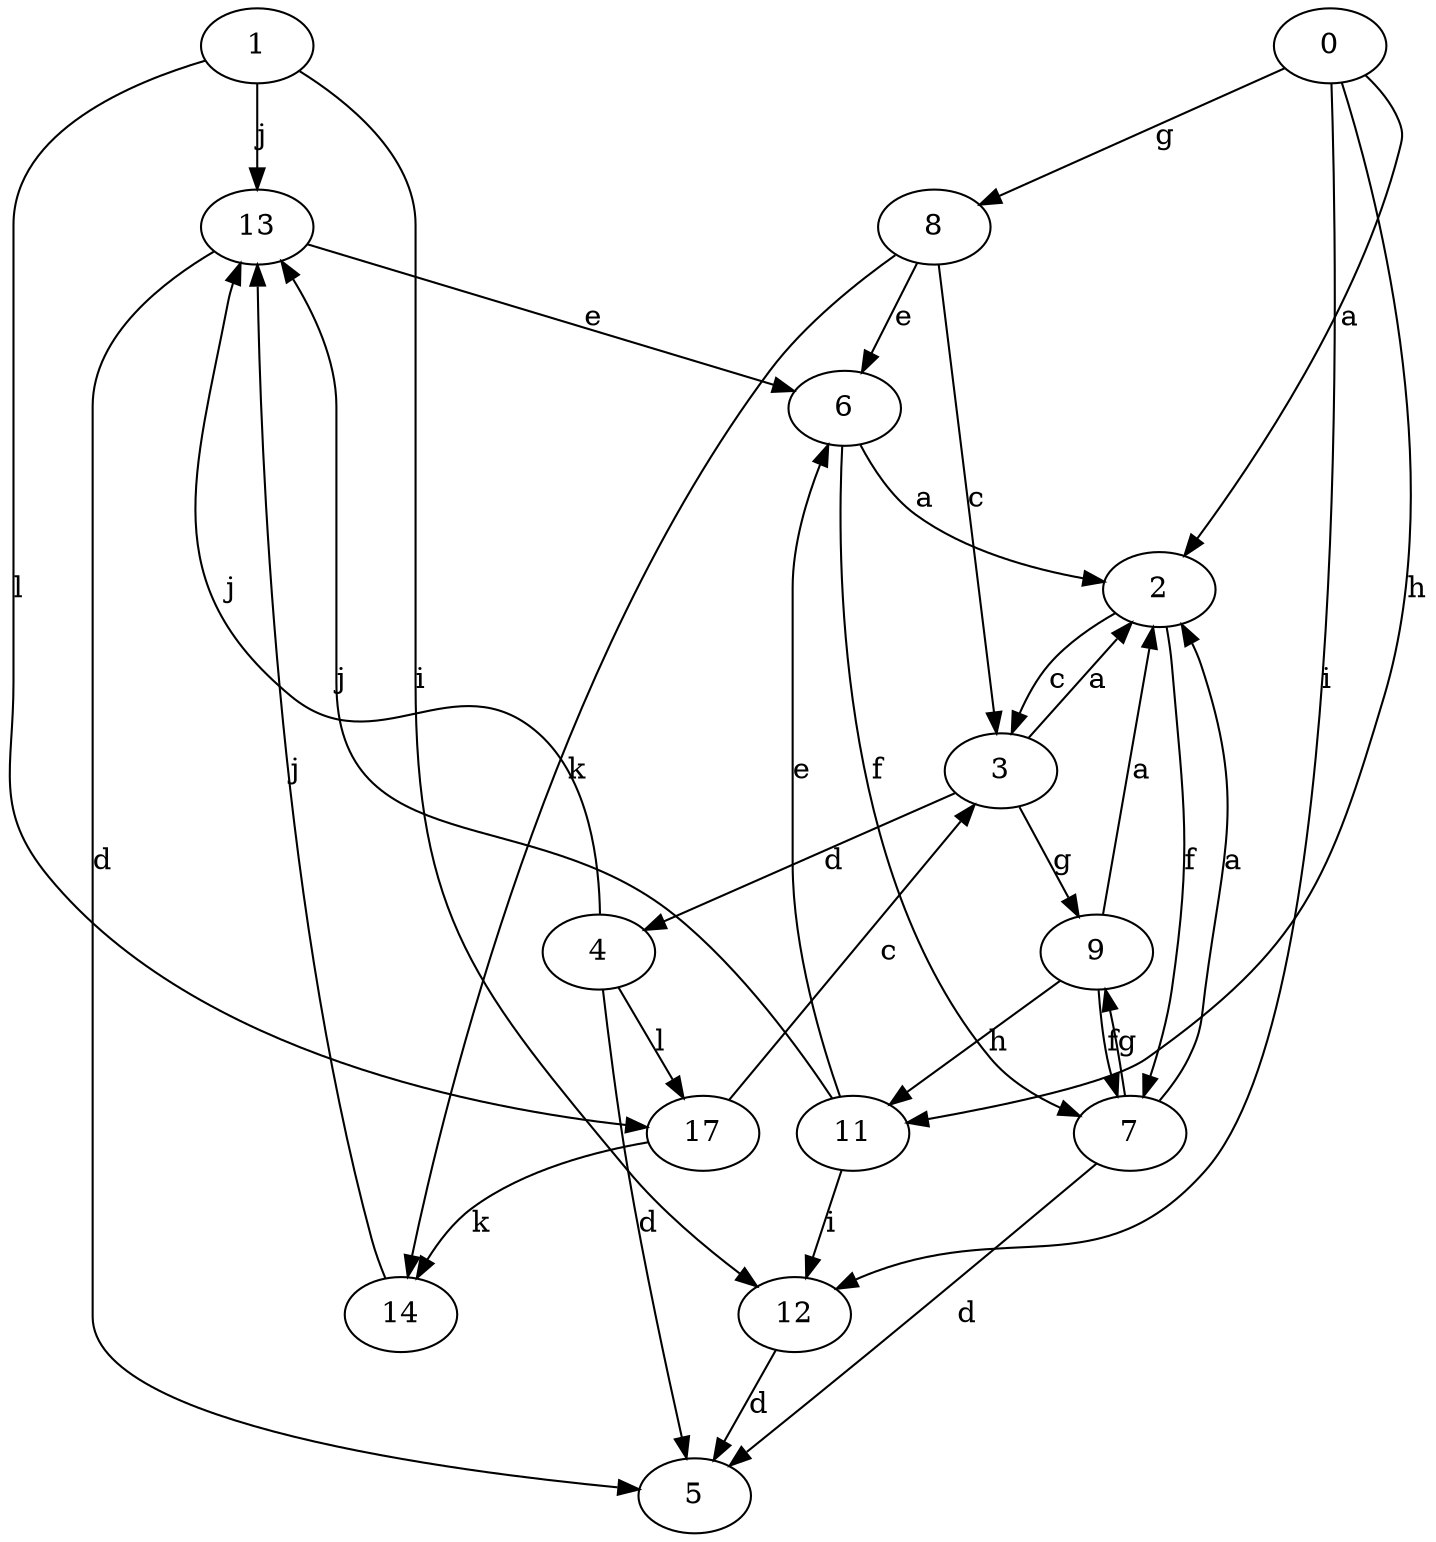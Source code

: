 strict digraph  {
1;
2;
3;
4;
5;
6;
7;
8;
9;
11;
12;
13;
14;
0;
17;
1 -> 12  [label=i];
1 -> 13  [label=j];
1 -> 17  [label=l];
2 -> 3  [label=c];
2 -> 7  [label=f];
3 -> 2  [label=a];
3 -> 4  [label=d];
3 -> 9  [label=g];
4 -> 5  [label=d];
4 -> 13  [label=j];
4 -> 17  [label=l];
6 -> 2  [label=a];
6 -> 7  [label=f];
7 -> 2  [label=a];
7 -> 5  [label=d];
7 -> 9  [label=g];
8 -> 3  [label=c];
8 -> 6  [label=e];
8 -> 14  [label=k];
9 -> 2  [label=a];
9 -> 7  [label=f];
9 -> 11  [label=h];
11 -> 6  [label=e];
11 -> 12  [label=i];
11 -> 13  [label=j];
12 -> 5  [label=d];
13 -> 5  [label=d];
13 -> 6  [label=e];
14 -> 13  [label=j];
0 -> 2  [label=a];
0 -> 8  [label=g];
0 -> 11  [label=h];
0 -> 12  [label=i];
17 -> 3  [label=c];
17 -> 14  [label=k];
}
